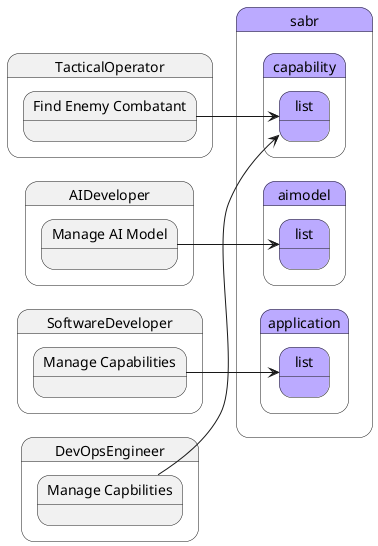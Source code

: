 @startuml
left to right direction



state "TacticalOperator" as TacticalOperator {
    state "Find Enemy Combatant" as TacticalOperatorFindEnemyCombatant {
    }
}
state "sabr" as sabr #bbaaff {
state "capability" as sabrcapability #bbaaff {
state "list" as sabrcapabilitylist #bbaaff {
}
}
}

TacticalOperatorFindEnemyCombatant --> sabrcapabilitylist


 
state "AIDeveloper" as AIDeveloper {
    state "Manage AI Model" as AIDeveloperManageAIModel {
    }
}
state "sabr" as sabr #bbaaff {
state "aimodel" as sabraimodel #bbaaff {
state "list" as sabraimodellist #bbaaff {
}
}
}

AIDeveloperManageAIModel --> sabraimodellist


 
state "SoftwareDeveloper" as SoftwareDeveloper {
    state "Manage Capabilities" as SoftwareDeveloperManageCapabilities {
    }
}
state "sabr" as sabr #bbaaff {
state "application" as sabrapplication #bbaaff {
state "list" as sabrapplicationlist #bbaaff {
}
}
}

SoftwareDeveloperManageCapabilities --> sabrapplicationlist


 
state "DevOpsEngineer" as DevOpsEngineer {
    state "Manage Capbilities" as DevOpsEngineerManageCapbilities {
    }
}
state "sabr" as sabr #bbaaff {
state "capability" as sabrcapability #bbaaff {
state "list" as sabrcapabilitylist #bbaaff {
}
}
}

DevOpsEngineerManageCapbilities --> sabrcapabilitylist


 

@enduml
